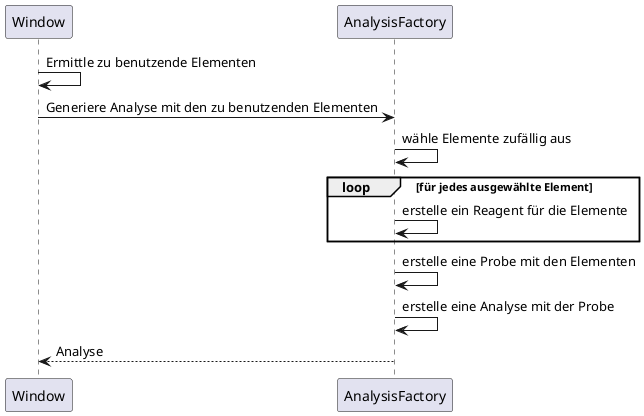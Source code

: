 @startuml

Window -> Window: Ermittle zu benutzende Elementen
Window -> AnalysisFactory: Generiere Analyse mit den zu benutzenden Elementen
AnalysisFactory -> AnalysisFactory: wähle Elemente zufällig aus
loop für jedes ausgewählte Element
    AnalysisFactory -> AnalysisFactory: erstelle ein Reagent für die Elemente
end
AnalysisFactory -> AnalysisFactory: erstelle eine Probe mit den Elementen
AnalysisFactory -> AnalysisFactory: erstelle eine Analyse mit der Probe

AnalysisFactory --> Window: Analyse

@enduml